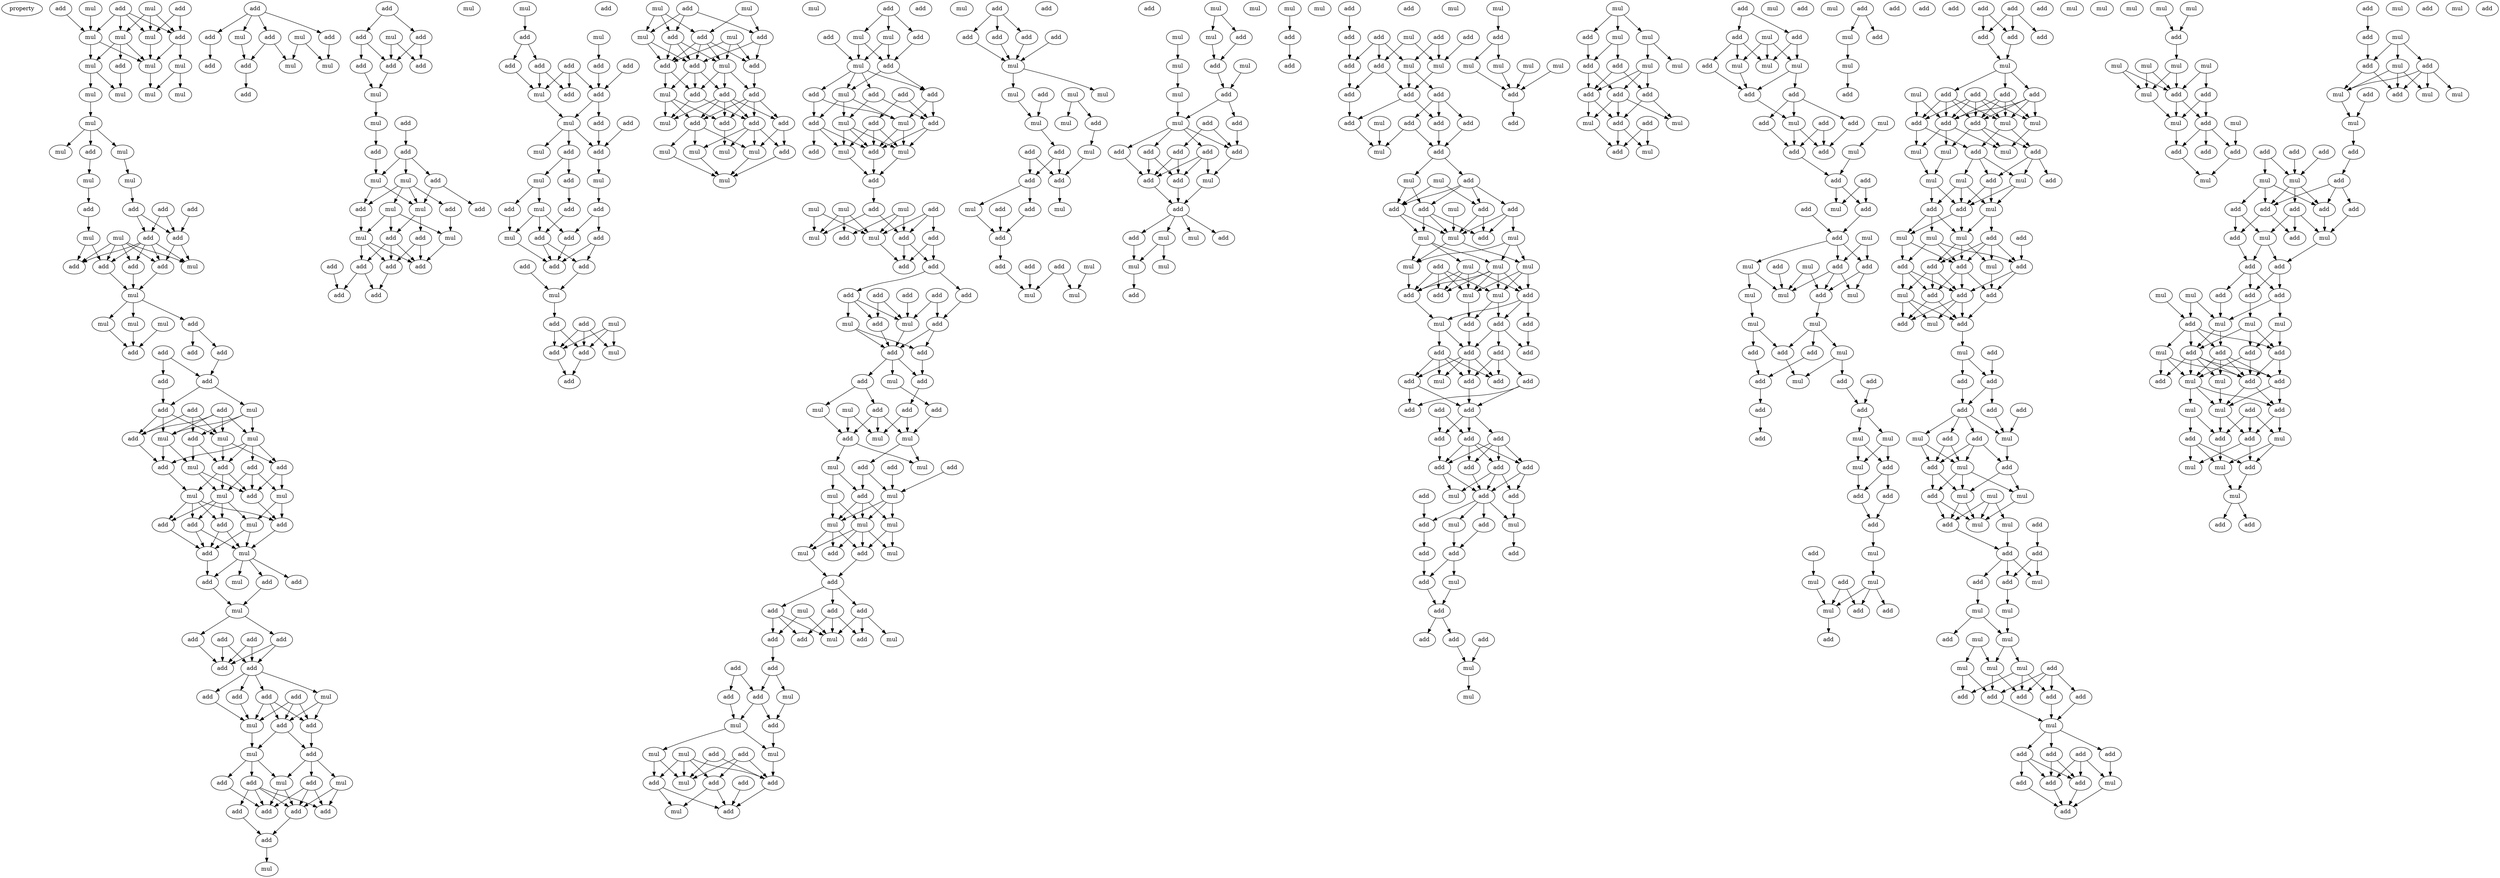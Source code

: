 digraph {
    node [fontcolor=black]
    property [mul=2,lf=1.9]
    0 [ label = mul ];
    1 [ label = add ];
    2 [ label = mul ];
    3 [ label = add ];
    4 [ label = add ];
    5 [ label = mul ];
    6 [ label = mul ];
    7 [ label = add ];
    8 [ label = mul ];
    9 [ label = mul ];
    10 [ label = mul ];
    11 [ label = mul ];
    12 [ label = add ];
    13 [ label = mul ];
    14 [ label = mul ];
    15 [ label = mul ];
    16 [ label = mul ];
    17 [ label = mul ];
    18 [ label = mul ];
    19 [ label = mul ];
    20 [ label = add ];
    21 [ label = mul ];
    22 [ label = mul ];
    23 [ label = add ];
    24 [ label = add ];
    25 [ label = add ];
    26 [ label = add ];
    27 [ label = mul ];
    28 [ label = mul ];
    29 [ label = add ];
    30 [ label = add ];
    31 [ label = add ];
    32 [ label = add ];
    33 [ label = mul ];
    34 [ label = add ];
    35 [ label = add ];
    36 [ label = mul ];
    37 [ label = mul ];
    38 [ label = mul ];
    39 [ label = add ];
    40 [ label = mul ];
    41 [ label = add ];
    42 [ label = add ];
    43 [ label = add ];
    44 [ label = add ];
    45 [ label = add ];
    46 [ label = add ];
    47 [ label = add ];
    48 [ label = mul ];
    49 [ label = add ];
    50 [ label = add ];
    51 [ label = mul ];
    52 [ label = add ];
    53 [ label = add ];
    54 [ label = mul ];
    55 [ label = mul ];
    56 [ label = add ];
    57 [ label = add ];
    58 [ label = add ];
    59 [ label = mul ];
    60 [ label = add ];
    61 [ label = mul ];
    62 [ label = add ];
    63 [ label = mul ];
    64 [ label = mul ];
    65 [ label = add ];
    66 [ label = add ];
    67 [ label = add ];
    68 [ label = mul ];
    69 [ label = add ];
    70 [ label = add ];
    71 [ label = mul ];
    72 [ label = add ];
    73 [ label = add ];
    74 [ label = mul ];
    75 [ label = add ];
    76 [ label = mul ];
    77 [ label = add ];
    78 [ label = add ];
    79 [ label = add ];
    80 [ label = add ];
    81 [ label = add ];
    82 [ label = add ];
    83 [ label = add ];
    84 [ label = add ];
    85 [ label = add ];
    86 [ label = mul ];
    87 [ label = add ];
    88 [ label = add ];
    89 [ label = mul ];
    90 [ label = add ];
    91 [ label = mul ];
    92 [ label = add ];
    93 [ label = add ];
    94 [ label = mul ];
    95 [ label = add ];
    96 [ label = mul ];
    97 [ label = add ];
    98 [ label = add ];
    99 [ label = add ];
    100 [ label = add ];
    101 [ label = add ];
    102 [ label = add ];
    103 [ label = add ];
    104 [ label = mul ];
    105 [ label = add ];
    106 [ label = mul ];
    107 [ label = add ];
    108 [ label = mul ];
    109 [ label = add ];
    110 [ label = add ];
    111 [ label = mul ];
    112 [ label = mul ];
    113 [ label = add ];
    114 [ label = add ];
    115 [ label = add ];
    116 [ label = mul ];
    117 [ label = add ];
    118 [ label = add ];
    119 [ label = add ];
    120 [ label = add ];
    121 [ label = add ];
    122 [ label = mul ];
    123 [ label = mul ];
    124 [ label = add ];
    125 [ label = add ];
    126 [ label = add ];
    127 [ label = add ];
    128 [ label = mul ];
    129 [ label = mul ];
    130 [ label = add ];
    131 [ label = add ];
    132 [ label = add ];
    133 [ label = mul ];
    134 [ label = mul ];
    135 [ label = add ];
    136 [ label = add ];
    137 [ label = mul ];
    138 [ label = mul ];
    139 [ label = add ];
    140 [ label = add ];
    141 [ label = add ];
    142 [ label = add ];
    143 [ label = add ];
    144 [ label = add ];
    145 [ label = mul ];
    146 [ label = mul ];
    147 [ label = add ];
    148 [ label = mul ];
    149 [ label = add ];
    150 [ label = add ];
    151 [ label = add ];
    152 [ label = add ];
    153 [ label = add ];
    154 [ label = add ];
    155 [ label = add ];
    156 [ label = mul ];
    157 [ label = add ];
    158 [ label = add ];
    159 [ label = add ];
    160 [ label = mul ];
    161 [ label = mul ];
    162 [ label = add ];
    163 [ label = add ];
    164 [ label = add ];
    165 [ label = mul ];
    166 [ label = mul ];
    167 [ label = add ];
    168 [ label = mul ];
    169 [ label = add ];
    170 [ label = add ];
    171 [ label = add ];
    172 [ label = add ];
    173 [ label = add ];
    174 [ label = mul ];
    175 [ label = add ];
    176 [ label = add ];
    177 [ label = add ];
    178 [ label = mul ];
    179 [ label = mul ];
    180 [ label = add ];
    181 [ label = add ];
    182 [ label = add ];
    183 [ label = add ];
    184 [ label = mul ];
    185 [ label = add ];
    186 [ label = add ];
    187 [ label = mul ];
    188 [ label = mul ];
    189 [ label = mul ];
    190 [ label = add ];
    191 [ label = add ];
    192 [ label = add ];
    193 [ label = mul ];
    194 [ label = mul ];
    195 [ label = add ];
    196 [ label = add ];
    197 [ label = add ];
    198 [ label = add ];
    199 [ label = mul ];
    200 [ label = add ];
    201 [ label = add ];
    202 [ label = add ];
    203 [ label = add ];
    204 [ label = add ];
    205 [ label = add ];
    206 [ label = mul ];
    207 [ label = mul ];
    208 [ label = add ];
    209 [ label = mul ];
    210 [ label = mul ];
    211 [ label = mul ];
    212 [ label = mul ];
    213 [ label = mul ];
    214 [ label = add ];
    215 [ label = mul ];
    216 [ label = mul ];
    217 [ label = add ];
    218 [ label = add ];
    219 [ label = add ];
    220 [ label = mul ];
    221 [ label = add ];
    222 [ label = mul ];
    223 [ label = add ];
    224 [ label = add ];
    225 [ label = add ];
    226 [ label = add ];
    227 [ label = mul ];
    228 [ label = add ];
    229 [ label = add ];
    230 [ label = mul ];
    231 [ label = add ];
    232 [ label = add ];
    233 [ label = add ];
    234 [ label = mul ];
    235 [ label = mul ];
    236 [ label = add ];
    237 [ label = mul ];
    238 [ label = mul ];
    239 [ label = add ];
    240 [ label = add ];
    241 [ label = mul ];
    242 [ label = add ];
    243 [ label = add ];
    244 [ label = mul ];
    245 [ label = mul ];
    246 [ label = add ];
    247 [ label = add ];
    248 [ label = add ];
    249 [ label = add ];
    250 [ label = add ];
    251 [ label = add ];
    252 [ label = add ];
    253 [ label = add ];
    254 [ label = mul ];
    255 [ label = mul ];
    256 [ label = add ];
    257 [ label = add ];
    258 [ label = add ];
    259 [ label = add ];
    260 [ label = add ];
    261 [ label = mul ];
    262 [ label = add ];
    263 [ label = mul ];
    264 [ label = add ];
    265 [ label = add ];
    266 [ label = mul ];
    267 [ label = add ];
    268 [ label = mul ];
    269 [ label = add ];
    270 [ label = mul ];
    271 [ label = add ];
    272 [ label = mul ];
    273 [ label = add ];
    274 [ label = add ];
    275 [ label = mul ];
    276 [ label = mul ];
    277 [ label = mul ];
    278 [ label = add ];
    279 [ label = mul ];
    280 [ label = mul ];
    281 [ label = mul ];
    282 [ label = mul ];
    283 [ label = mul ];
    284 [ label = add ];
    285 [ label = add ];
    286 [ label = add ];
    287 [ label = add ];
    288 [ label = mul ];
    289 [ label = add ];
    290 [ label = add ];
    291 [ label = mul ];
    292 [ label = add ];
    293 [ label = add ];
    294 [ label = add ];
    295 [ label = mul ];
    296 [ label = mul ];
    297 [ label = add ];
    298 [ label = add ];
    299 [ label = mul ];
    300 [ label = add ];
    301 [ label = add ];
    302 [ label = mul ];
    303 [ label = add ];
    304 [ label = mul ];
    305 [ label = mul ];
    306 [ label = mul ];
    307 [ label = add ];
    308 [ label = add ];
    309 [ label = add ];
    310 [ label = add ];
    311 [ label = mul ];
    312 [ label = add ];
    313 [ label = add ];
    314 [ label = mul ];
    315 [ label = add ];
    316 [ label = add ];
    317 [ label = add ];
    318 [ label = add ];
    319 [ label = add ];
    320 [ label = add ];
    321 [ label = add ];
    322 [ label = mul ];
    323 [ label = mul ];
    324 [ label = mul ];
    325 [ label = mul ];
    326 [ label = add ];
    327 [ label = add ];
    328 [ label = mul ];
    329 [ label = mul ];
    330 [ label = add ];
    331 [ label = mul ];
    332 [ label = add ];
    333 [ label = add ];
    334 [ label = add ];
    335 [ label = mul ];
    336 [ label = add ];
    337 [ label = add ];
    338 [ label = add ];
    339 [ label = mul ];
    340 [ label = add ];
    341 [ label = mul ];
    342 [ label = add ];
    343 [ label = add ];
    344 [ label = add ];
    345 [ label = mul ];
    346 [ label = mul ];
    347 [ label = mul ];
    348 [ label = mul ];
    349 [ label = mul ];
    350 [ label = add ];
    351 [ label = mul ];
    352 [ label = add ];
    353 [ label = mul ];
    354 [ label = add ];
    355 [ label = mul ];
    356 [ label = add ];
    357 [ label = mul ];
    358 [ label = add ];
    359 [ label = add ];
    360 [ label = add ];
    361 [ label = add ];
    362 [ label = add ];
    363 [ label = add ];
    364 [ label = mul ];
    365 [ label = add ];
    366 [ label = add ];
    367 [ label = add ];
    368 [ label = add ];
    369 [ label = mul ];
    370 [ label = add ];
    371 [ label = mul ];
    372 [ label = mul ];
    373 [ label = mul ];
    374 [ label = add ];
    375 [ label = mul ];
    376 [ label = mul ];
    377 [ label = mul ];
    378 [ label = add ];
    379 [ label = add ];
    380 [ label = add ];
    381 [ label = add ];
    382 [ label = mul ];
    383 [ label = add ];
    384 [ label = add ];
    385 [ label = add ];
    386 [ label = mul ];
    387 [ label = add ];
    388 [ label = add ];
    389 [ label = mul ];
    390 [ label = add ];
    391 [ label = add ];
    392 [ label = add ];
    393 [ label = add ];
    394 [ label = add ];
    395 [ label = add ];
    396 [ label = add ];
    397 [ label = mul ];
    398 [ label = add ];
    399 [ label = mul ];
    400 [ label = add ];
    401 [ label = mul ];
    402 [ label = mul ];
    403 [ label = add ];
    404 [ label = add ];
    405 [ label = mul ];
    406 [ label = add ];
    407 [ label = add ];
    408 [ label = add ];
    409 [ label = mul ];
    410 [ label = mul ];
    411 [ label = mul ];
    412 [ label = mul ];
    413 [ label = mul ];
    414 [ label = mul ];
    415 [ label = add ];
    416 [ label = mul ];
    417 [ label = add ];
    418 [ label = add ];
    419 [ label = mul ];
    420 [ label = add ];
    421 [ label = mul ];
    422 [ label = add ];
    423 [ label = add ];
    424 [ label = mul ];
    425 [ label = add ];
    426 [ label = add ];
    427 [ label = add ];
    428 [ label = add ];
    429 [ label = add ];
    430 [ label = add ];
    431 [ label = mul ];
    432 [ label = add ];
    433 [ label = add ];
    434 [ label = add ];
    435 [ label = add ];
    436 [ label = add ];
    437 [ label = add ];
    438 [ label = add ];
    439 [ label = add ];
    440 [ label = add ];
    441 [ label = add ];
    442 [ label = add ];
    443 [ label = add ];
    444 [ label = add ];
    445 [ label = add ];
    446 [ label = add ];
    447 [ label = mul ];
    448 [ label = add ];
    449 [ label = mul ];
    450 [ label = add ];
    451 [ label = add ];
    452 [ label = mul ];
    453 [ label = add ];
    454 [ label = add ];
    455 [ label = add ];
    456 [ label = add ];
    457 [ label = mul ];
    458 [ label = add ];
    459 [ label = add ];
    460 [ label = add ];
    461 [ label = add ];
    462 [ label = mul ];
    463 [ label = add ];
    464 [ label = mul ];
    465 [ label = mul ];
    466 [ label = mul ];
    467 [ label = add ];
    468 [ label = mul ];
    469 [ label = mul ];
    470 [ label = mul ];
    471 [ label = mul ];
    472 [ label = add ];
    473 [ label = add ];
    474 [ label = mul ];
    475 [ label = mul ];
    476 [ label = mul ];
    477 [ label = add ];
    478 [ label = add ];
    479 [ label = mul ];
    480 [ label = add ];
    481 [ label = mul ];
    482 [ label = add ];
    483 [ label = add ];
    484 [ label = add ];
    485 [ label = mul ];
    486 [ label = mul ];
    487 [ label = add ];
    488 [ label = add ];
    489 [ label = add ];
    490 [ label = mul ];
    491 [ label = add ];
    492 [ label = mul ];
    493 [ label = add ];
    494 [ label = add ];
    495 [ label = mul ];
    496 [ label = mul ];
    497 [ label = add ];
    498 [ label = mul ];
    499 [ label = mul ];
    500 [ label = add ];
    501 [ label = add ];
    502 [ label = add ];
    503 [ label = add ];
    504 [ label = mul ];
    505 [ label = mul ];
    506 [ label = add ];
    507 [ label = add ];
    508 [ label = add ];
    509 [ label = mul ];
    510 [ label = add ];
    511 [ label = add ];
    512 [ label = add ];
    513 [ label = mul ];
    514 [ label = add ];
    515 [ label = add ];
    516 [ label = add ];
    517 [ label = mul ];
    518 [ label = mul ];
    519 [ label = add ];
    520 [ label = add ];
    521 [ label = add ];
    522 [ label = mul ];
    523 [ label = add ];
    524 [ label = mul ];
    525 [ label = mul ];
    526 [ label = mul ];
    527 [ label = mul ];
    528 [ label = mul ];
    529 [ label = mul ];
    530 [ label = add ];
    531 [ label = add ];
    532 [ label = add ];
    533 [ label = mul ];
    534 [ label = add ];
    535 [ label = add ];
    536 [ label = add ];
    537 [ label = add ];
    538 [ label = add ];
    539 [ label = mul ];
    540 [ label = add ];
    541 [ label = mul ];
    542 [ label = add ];
    543 [ label = mul ];
    544 [ label = mul ];
    545 [ label = add ];
    546 [ label = add ];
    547 [ label = add ];
    548 [ label = add ];
    549 [ label = mul ];
    550 [ label = add ];
    551 [ label = mul ];
    552 [ label = mul ];
    553 [ label = mul ];
    554 [ label = add ];
    555 [ label = add ];
    556 [ label = add ];
    557 [ label = add ];
    558 [ label = add ];
    559 [ label = add ];
    560 [ label = add ];
    561 [ label = mul ];
    562 [ label = add ];
    563 [ label = mul ];
    564 [ label = add ];
    565 [ label = add ];
    566 [ label = add ];
    567 [ label = add ];
    568 [ label = add ];
    569 [ label = add ];
    570 [ label = mul ];
    571 [ label = add ];
    572 [ label = add ];
    573 [ label = mul ];
    574 [ label = add ];
    575 [ label = add ];
    576 [ label = add ];
    577 [ label = mul ];
    578 [ label = add ];
    579 [ label = add ];
    580 [ label = mul ];
    581 [ label = mul ];
    582 [ label = mul ];
    583 [ label = add ];
    584 [ label = mul ];
    585 [ label = add ];
    586 [ label = mul ];
    587 [ label = add ];
    588 [ label = add ];
    589 [ label = mul ];
    590 [ label = mul ];
    591 [ label = mul ];
    592 [ label = add ];
    593 [ label = add ];
    594 [ label = mul ];
    595 [ label = mul ];
    596 [ label = add ];
    597 [ label = mul ];
    598 [ label = add ];
    599 [ label = add ];
    600 [ label = add ];
    601 [ label = mul ];
    602 [ label = add ];
    603 [ label = add ];
    604 [ label = add ];
    605 [ label = add ];
    606 [ label = mul ];
    607 [ label = add ];
    608 [ label = add ];
    609 [ label = mul ];
    610 [ label = add ];
    611 [ label = add ];
    612 [ label = mul ];
    613 [ label = add ];
    614 [ label = add ];
    615 [ label = add ];
    616 [ label = add ];
    617 [ label = add ];
    618 [ label = add ];
    619 [ label = add ];
    620 [ label = mul ];
    621 [ label = mul ];
    622 [ label = add ];
    623 [ label = add ];
    624 [ label = add ];
    625 [ label = mul ];
    626 [ label = mul ];
    627 [ label = mul ];
    628 [ label = mul ];
    629 [ label = add ];
    630 [ label = mul ];
    631 [ label = mul ];
    632 [ label = add ];
    633 [ label = mul ];
    634 [ label = add ];
    635 [ label = add ];
    636 [ label = add ];
    637 [ label = add ];
    638 [ label = mul ];
    639 [ label = add ];
    640 [ label = mul ];
    641 [ label = mul ];
    642 [ label = mul ];
    643 [ label = add ];
    644 [ label = mul ];
    645 [ label = mul ];
    646 [ label = mul ];
    647 [ label = mul ];
    648 [ label = add ];
    649 [ label = add ];
    650 [ label = add ];
    651 [ label = add ];
    652 [ label = add ];
    653 [ label = add ];
    654 [ label = mul ];
    655 [ label = add ];
    656 [ label = mul ];
    657 [ label = add ];
    658 [ label = add ];
    659 [ label = add ];
    660 [ label = add ];
    661 [ label = add ];
    662 [ label = mul ];
    663 [ label = mul ];
    664 [ label = add ];
    665 [ label = add ];
    666 [ label = mul ];
    667 [ label = mul ];
    668 [ label = add ];
    669 [ label = mul ];
    670 [ label = mul ];
    671 [ label = mul ];
    672 [ label = mul ];
    673 [ label = add ];
    674 [ label = mul ];
    675 [ label = add ];
    676 [ label = mul ];
    677 [ label = mul ];
    678 [ label = add ];
    679 [ label = add ];
    680 [ label = add ];
    681 [ label = add ];
    682 [ label = mul ];
    683 [ label = add ];
    684 [ label = mul ];
    685 [ label = mul ];
    686 [ label = add ];
    687 [ label = add ];
    688 [ label = mul ];
    689 [ label = add ];
    690 [ label = mul ];
    691 [ label = add ];
    692 [ label = mul ];
    693 [ label = add ];
    694 [ label = mul ];
    695 [ label = mul ];
    696 [ label = add ];
    697 [ label = add ];
    698 [ label = add ];
    699 [ label = add ];
    700 [ label = mul ];
    701 [ label = mul ];
    702 [ label = add ];
    703 [ label = add ];
    704 [ label = add ];
    705 [ label = add ];
    706 [ label = add ];
    707 [ label = add ];
    708 [ label = add ];
    709 [ label = mul ];
    710 [ label = add ];
    711 [ label = mul ];
    712 [ label = add ];
    713 [ label = add ];
    714 [ label = add ];
    715 [ label = mul ];
    716 [ label = add ];
    717 [ label = mul ];
    718 [ label = add ];
    719 [ label = add ];
    720 [ label = mul ];
    721 [ label = mul ];
    722 [ label = add ];
    723 [ label = mul ];
    724 [ label = mul ];
    725 [ label = add ];
    726 [ label = add ];
    727 [ label = add ];
    728 [ label = add ];
    729 [ label = mul ];
    730 [ label = mul ];
    731 [ label = add ];
    732 [ label = add ];
    733 [ label = add ];
    734 [ label = mul ];
    735 [ label = mul ];
    736 [ label = add ];
    737 [ label = add ];
    738 [ label = mul ];
    739 [ label = add ];
    740 [ label = add ];
    741 [ label = add ];
    742 [ label = mul ];
    743 [ label = add ];
    744 [ label = mul ];
    745 [ label = mul ];
    746 [ label = add ];
    747 [ label = mul ];
    748 [ label = add ];
    749 [ label = add ];
    0 -> 6 [ name = 0 ];
    1 -> 6 [ name = 1 ];
    2 -> 5 [ name = 2 ];
    2 -> 7 [ name = 3 ];
    2 -> 8 [ name = 4 ];
    3 -> 7 [ name = 5 ];
    3 -> 8 [ name = 6 ];
    4 -> 5 [ name = 7 ];
    4 -> 6 [ name = 8 ];
    4 -> 7 [ name = 9 ];
    4 -> 8 [ name = 10 ];
    5 -> 9 [ name = 11 ];
    5 -> 11 [ name = 12 ];
    5 -> 12 [ name = 13 ];
    6 -> 9 [ name = 14 ];
    6 -> 11 [ name = 15 ];
    7 -> 9 [ name = 16 ];
    7 -> 10 [ name = 17 ];
    8 -> 9 [ name = 18 ];
    9 -> 15 [ name = 19 ];
    10 -> 15 [ name = 20 ];
    10 -> 16 [ name = 21 ];
    11 -> 13 [ name = 22 ];
    11 -> 14 [ name = 23 ];
    12 -> 14 [ name = 24 ];
    13 -> 17 [ name = 25 ];
    17 -> 18 [ name = 26 ];
    17 -> 19 [ name = 27 ];
    17 -> 20 [ name = 28 ];
    19 -> 22 [ name = 29 ];
    20 -> 21 [ name = 30 ];
    21 -> 24 [ name = 31 ];
    22 -> 26 [ name = 32 ];
    23 -> 29 [ name = 33 ];
    24 -> 27 [ name = 34 ];
    25 -> 29 [ name = 35 ];
    25 -> 30 [ name = 36 ];
    26 -> 29 [ name = 37 ];
    26 -> 30 [ name = 38 ];
    27 -> 31 [ name = 39 ];
    27 -> 32 [ name = 40 ];
    28 -> 31 [ name = 41 ];
    28 -> 32 [ name = 42 ];
    28 -> 33 [ name = 43 ];
    28 -> 34 [ name = 44 ];
    28 -> 35 [ name = 45 ];
    29 -> 33 [ name = 46 ];
    29 -> 34 [ name = 47 ];
    30 -> 31 [ name = 48 ];
    30 -> 32 [ name = 49 ];
    30 -> 33 [ name = 50 ];
    30 -> 34 [ name = 51 ];
    30 -> 35 [ name = 52 ];
    32 -> 36 [ name = 53 ];
    34 -> 36 [ name = 54 ];
    35 -> 36 [ name = 55 ];
    36 -> 37 [ name = 56 ];
    36 -> 38 [ name = 57 ];
    36 -> 39 [ name = 58 ];
    37 -> 41 [ name = 59 ];
    38 -> 41 [ name = 60 ];
    39 -> 42 [ name = 61 ];
    39 -> 43 [ name = 62 ];
    40 -> 41 [ name = 63 ];
    42 -> 45 [ name = 64 ];
    44 -> 45 [ name = 65 ];
    44 -> 46 [ name = 66 ];
    45 -> 48 [ name = 67 ];
    45 -> 49 [ name = 68 ];
    46 -> 49 [ name = 69 ];
    47 -> 51 [ name = 70 ];
    47 -> 53 [ name = 71 ];
    47 -> 54 [ name = 72 ];
    47 -> 55 [ name = 73 ];
    48 -> 51 [ name = 74 ];
    48 -> 52 [ name = 75 ];
    48 -> 54 [ name = 76 ];
    49 -> 53 [ name = 77 ];
    49 -> 54 [ name = 78 ];
    49 -> 55 [ name = 79 ];
    50 -> 52 [ name = 80 ];
    50 -> 53 [ name = 81 ];
    50 -> 55 [ name = 82 ];
    51 -> 56 [ name = 83 ];
    51 -> 57 [ name = 84 ];
    51 -> 58 [ name = 85 ];
    51 -> 60 [ name = 86 ];
    52 -> 59 [ name = 87 ];
    52 -> 60 [ name = 88 ];
    53 -> 58 [ name = 89 ];
    54 -> 58 [ name = 90 ];
    54 -> 59 [ name = 91 ];
    55 -> 57 [ name = 92 ];
    55 -> 60 [ name = 93 ];
    56 -> 61 [ name = 94 ];
    56 -> 62 [ name = 95 ];
    56 -> 64 [ name = 96 ];
    57 -> 62 [ name = 97 ];
    57 -> 64 [ name = 98 ];
    58 -> 63 [ name = 99 ];
    59 -> 61 [ name = 100 ];
    59 -> 62 [ name = 101 ];
    60 -> 61 [ name = 102 ];
    60 -> 62 [ name = 103 ];
    60 -> 63 [ name = 104 ];
    61 -> 65 [ name = 105 ];
    61 -> 66 [ name = 106 ];
    61 -> 68 [ name = 107 ];
    61 -> 69 [ name = 108 ];
    62 -> 67 [ name = 109 ];
    63 -> 65 [ name = 110 ];
    63 -> 66 [ name = 111 ];
    63 -> 67 [ name = 112 ];
    63 -> 69 [ name = 113 ];
    64 -> 67 [ name = 114 ];
    64 -> 68 [ name = 115 ];
    65 -> 70 [ name = 116 ];
    65 -> 71 [ name = 117 ];
    66 -> 70 [ name = 118 ];
    67 -> 71 [ name = 119 ];
    68 -> 70 [ name = 120 ];
    68 -> 71 [ name = 121 ];
    69 -> 70 [ name = 122 ];
    69 -> 71 [ name = 123 ];
    70 -> 75 [ name = 124 ];
    71 -> 72 [ name = 125 ];
    71 -> 73 [ name = 126 ];
    71 -> 74 [ name = 127 ];
    71 -> 75 [ name = 128 ];
    72 -> 76 [ name = 129 ];
    75 -> 76 [ name = 130 ];
    76 -> 78 [ name = 131 ];
    76 -> 80 [ name = 132 ];
    77 -> 81 [ name = 133 ];
    77 -> 82 [ name = 134 ];
    78 -> 81 [ name = 135 ];
    79 -> 81 [ name = 136 ];
    79 -> 82 [ name = 137 ];
    80 -> 81 [ name = 138 ];
    80 -> 82 [ name = 139 ];
    82 -> 83 [ name = 140 ];
    82 -> 84 [ name = 141 ];
    82 -> 85 [ name = 142 ];
    82 -> 86 [ name = 143 ];
    83 -> 89 [ name = 144 ];
    84 -> 89 [ name = 145 ];
    85 -> 88 [ name = 146 ];
    85 -> 89 [ name = 147 ];
    85 -> 90 [ name = 148 ];
    86 -> 88 [ name = 149 ];
    86 -> 90 [ name = 150 ];
    87 -> 88 [ name = 151 ];
    87 -> 89 [ name = 152 ];
    87 -> 90 [ name = 153 ];
    88 -> 92 [ name = 154 ];
    89 -> 91 [ name = 155 ];
    90 -> 91 [ name = 156 ];
    90 -> 92 [ name = 157 ];
    91 -> 94 [ name = 158 ];
    91 -> 95 [ name = 159 ];
    91 -> 97 [ name = 160 ];
    92 -> 93 [ name = 161 ];
    92 -> 94 [ name = 162 ];
    92 -> 96 [ name = 163 ];
    93 -> 98 [ name = 164 ];
    93 -> 99 [ name = 165 ];
    93 -> 101 [ name = 166 ];
    94 -> 99 [ name = 167 ];
    94 -> 101 [ name = 168 ];
    95 -> 99 [ name = 169 ];
    96 -> 98 [ name = 170 ];
    96 -> 101 [ name = 171 ];
    97 -> 98 [ name = 172 ];
    97 -> 99 [ name = 173 ];
    97 -> 100 [ name = 174 ];
    97 -> 101 [ name = 175 ];
    100 -> 102 [ name = 176 ];
    101 -> 102 [ name = 177 ];
    102 -> 104 [ name = 178 ];
    103 -> 105 [ name = 179 ];
    103 -> 107 [ name = 180 ];
    103 -> 108 [ name = 181 ];
    103 -> 109 [ name = 182 ];
    105 -> 112 [ name = 183 ];
    106 -> 111 [ name = 184 ];
    106 -> 112 [ name = 185 ];
    107 -> 113 [ name = 186 ];
    108 -> 110 [ name = 187 ];
    109 -> 110 [ name = 188 ];
    109 -> 111 [ name = 189 ];
    110 -> 114 [ name = 190 ];
    115 -> 117 [ name = 191 ];
    115 -> 118 [ name = 192 ];
    116 -> 119 [ name = 193 ];
    116 -> 120 [ name = 194 ];
    117 -> 119 [ name = 195 ];
    117 -> 121 [ name = 196 ];
    118 -> 119 [ name = 197 ];
    118 -> 120 [ name = 198 ];
    119 -> 122 [ name = 199 ];
    121 -> 122 [ name = 200 ];
    122 -> 123 [ name = 201 ];
    123 -> 126 [ name = 202 ];
    124 -> 125 [ name = 203 ];
    125 -> 127 [ name = 204 ];
    125 -> 128 [ name = 205 ];
    125 -> 129 [ name = 206 ];
    126 -> 129 [ name = 207 ];
    127 -> 131 [ name = 208 ];
    127 -> 134 [ name = 209 ];
    128 -> 130 [ name = 210 ];
    128 -> 132 [ name = 211 ];
    128 -> 133 [ name = 212 ];
    128 -> 134 [ name = 213 ];
    129 -> 130 [ name = 214 ];
    129 -> 134 [ name = 215 ];
    130 -> 137 [ name = 216 ];
    132 -> 138 [ name = 217 ];
    133 -> 135 [ name = 218 ];
    133 -> 137 [ name = 219 ];
    133 -> 138 [ name = 220 ];
    134 -> 135 [ name = 221 ];
    134 -> 136 [ name = 222 ];
    135 -> 139 [ name = 223 ];
    135 -> 141 [ name = 224 ];
    135 -> 142 [ name = 225 ];
    136 -> 141 [ name = 226 ];
    136 -> 142 [ name = 227 ];
    137 -> 139 [ name = 228 ];
    137 -> 141 [ name = 229 ];
    137 -> 142 [ name = 230 ];
    138 -> 142 [ name = 231 ];
    139 -> 143 [ name = 232 ];
    139 -> 144 [ name = 233 ];
    140 -> 143 [ name = 234 ];
    141 -> 144 [ name = 235 ];
    146 -> 149 [ name = 236 ];
    148 -> 153 [ name = 237 ];
    149 -> 152 [ name = 238 ];
    149 -> 154 [ name = 239 ];
    150 -> 157 [ name = 240 ];
    151 -> 155 [ name = 241 ];
    151 -> 156 [ name = 242 ];
    151 -> 157 [ name = 243 ];
    152 -> 155 [ name = 244 ];
    152 -> 156 [ name = 245 ];
    153 -> 157 [ name = 246 ];
    154 -> 156 [ name = 247 ];
    156 -> 160 [ name = 248 ];
    157 -> 158 [ name = 249 ];
    157 -> 160 [ name = 250 ];
    158 -> 162 [ name = 251 ];
    159 -> 162 [ name = 252 ];
    160 -> 161 [ name = 253 ];
    160 -> 162 [ name = 254 ];
    160 -> 163 [ name = 255 ];
    162 -> 166 [ name = 256 ];
    163 -> 164 [ name = 257 ];
    163 -> 165 [ name = 258 ];
    164 -> 170 [ name = 259 ];
    165 -> 167 [ name = 260 ];
    165 -> 168 [ name = 261 ];
    166 -> 169 [ name = 262 ];
    167 -> 174 [ name = 263 ];
    168 -> 171 [ name = 264 ];
    168 -> 173 [ name = 265 ];
    168 -> 174 [ name = 266 ];
    169 -> 171 [ name = 267 ];
    169 -> 172 [ name = 268 ];
    170 -> 173 [ name = 269 ];
    171 -> 176 [ name = 270 ];
    172 -> 175 [ name = 271 ];
    172 -> 176 [ name = 272 ];
    173 -> 175 [ name = 273 ];
    173 -> 176 [ name = 274 ];
    174 -> 176 [ name = 275 ];
    175 -> 178 [ name = 276 ];
    177 -> 178 [ name = 277 ];
    178 -> 180 [ name = 278 ];
    179 -> 182 [ name = 279 ];
    179 -> 183 [ name = 280 ];
    179 -> 184 [ name = 281 ];
    180 -> 182 [ name = 282 ];
    180 -> 183 [ name = 283 ];
    181 -> 182 [ name = 284 ];
    181 -> 183 [ name = 285 ];
    181 -> 184 [ name = 286 ];
    182 -> 185 [ name = 287 ];
    183 -> 185 [ name = 288 ];
    186 -> 189 [ name = 289 ];
    186 -> 190 [ name = 290 ];
    186 -> 191 [ name = 291 ];
    187 -> 189 [ name = 292 ];
    187 -> 190 [ name = 293 ];
    187 -> 192 [ name = 294 ];
    188 -> 191 [ name = 295 ];
    188 -> 192 [ name = 296 ];
    189 -> 195 [ name = 297 ];
    189 -> 196 [ name = 298 ];
    190 -> 194 [ name = 299 ];
    190 -> 195 [ name = 300 ];
    190 -> 196 [ name = 301 ];
    191 -> 196 [ name = 302 ];
    191 -> 197 [ name = 303 ];
    192 -> 194 [ name = 304 ];
    192 -> 195 [ name = 305 ];
    192 -> 196 [ name = 306 ];
    192 -> 197 [ name = 307 ];
    193 -> 194 [ name = 308 ];
    193 -> 195 [ name = 309 ];
    193 -> 197 [ name = 310 ];
    194 -> 198 [ name = 311 ];
    194 -> 200 [ name = 312 ];
    194 -> 201 [ name = 313 ];
    195 -> 199 [ name = 314 ];
    195 -> 201 [ name = 315 ];
    196 -> 198 [ name = 316 ];
    196 -> 199 [ name = 317 ];
    196 -> 201 [ name = 318 ];
    197 -> 200 [ name = 319 ];
    198 -> 202 [ name = 320 ];
    198 -> 203 [ name = 321 ];
    198 -> 204 [ name = 322 ];
    198 -> 205 [ name = 323 ];
    198 -> 206 [ name = 324 ];
    199 -> 204 [ name = 325 ];
    199 -> 205 [ name = 326 ];
    199 -> 206 [ name = 327 ];
    200 -> 202 [ name = 328 ];
    200 -> 203 [ name = 329 ];
    200 -> 204 [ name = 330 ];
    200 -> 205 [ name = 331 ];
    201 -> 202 [ name = 332 ];
    201 -> 206 [ name = 333 ];
    202 -> 208 [ name = 334 ];
    202 -> 209 [ name = 335 ];
    202 -> 210 [ name = 336 ];
    202 -> 211 [ name = 337 ];
    203 -> 208 [ name = 338 ];
    203 -> 210 [ name = 339 ];
    204 -> 209 [ name = 340 ];
    205 -> 207 [ name = 341 ];
    205 -> 210 [ name = 342 ];
    205 -> 211 [ name = 343 ];
    207 -> 212 [ name = 344 ];
    208 -> 212 [ name = 345 ];
    210 -> 212 [ name = 346 ];
    211 -> 212 [ name = 347 ];
    214 -> 215 [ name = 348 ];
    214 -> 216 [ name = 349 ];
    214 -> 217 [ name = 350 ];
    215 -> 220 [ name = 351 ];
    215 -> 221 [ name = 352 ];
    216 -> 220 [ name = 353 ];
    216 -> 221 [ name = 354 ];
    217 -> 221 [ name = 355 ];
    219 -> 220 [ name = 356 ];
    220 -> 222 [ name = 357 ];
    220 -> 223 [ name = 358 ];
    220 -> 224 [ name = 359 ];
    220 -> 226 [ name = 360 ];
    221 -> 222 [ name = 361 ];
    221 -> 224 [ name = 362 ];
    222 -> 227 [ name = 363 ];
    222 -> 228 [ name = 364 ];
    222 -> 230 [ name = 365 ];
    223 -> 227 [ name = 366 ];
    223 -> 228 [ name = 367 ];
    224 -> 227 [ name = 368 ];
    224 -> 231 [ name = 369 ];
    225 -> 229 [ name = 370 ];
    225 -> 231 [ name = 371 ];
    226 -> 230 [ name = 372 ];
    226 -> 231 [ name = 373 ];
    227 -> 233 [ name = 374 ];
    227 -> 234 [ name = 375 ];
    228 -> 232 [ name = 376 ];
    228 -> 233 [ name = 377 ];
    228 -> 235 [ name = 378 ];
    229 -> 233 [ name = 379 ];
    229 -> 234 [ name = 380 ];
    229 -> 235 [ name = 381 ];
    230 -> 233 [ name = 382 ];
    230 -> 234 [ name = 383 ];
    230 -> 235 [ name = 384 ];
    231 -> 233 [ name = 385 ];
    231 -> 234 [ name = 386 ];
    233 -> 236 [ name = 387 ];
    234 -> 236 [ name = 388 ];
    235 -> 236 [ name = 389 ];
    236 -> 239 [ name = 390 ];
    237 -> 244 [ name = 391 ];
    237 -> 245 [ name = 392 ];
    237 -> 246 [ name = 393 ];
    238 -> 243 [ name = 394 ];
    238 -> 244 [ name = 395 ];
    238 -> 246 [ name = 396 ];
    239 -> 243 [ name = 397 ];
    239 -> 245 [ name = 398 ];
    240 -> 242 [ name = 399 ];
    240 -> 243 [ name = 400 ];
    240 -> 244 [ name = 401 ];
    241 -> 244 [ name = 402 ];
    241 -> 245 [ name = 403 ];
    242 -> 247 [ name = 404 ];
    242 -> 248 [ name = 405 ];
    243 -> 247 [ name = 406 ];
    243 -> 248 [ name = 407 ];
    244 -> 248 [ name = 408 ];
    247 -> 250 [ name = 409 ];
    247 -> 252 [ name = 410 ];
    249 -> 254 [ name = 411 ];
    249 -> 256 [ name = 412 ];
    250 -> 254 [ name = 413 ];
    250 -> 255 [ name = 414 ];
    250 -> 257 [ name = 415 ];
    251 -> 254 [ name = 416 ];
    251 -> 257 [ name = 417 ];
    252 -> 256 [ name = 418 ];
    253 -> 254 [ name = 419 ];
    254 -> 258 [ name = 420 ];
    255 -> 258 [ name = 421 ];
    255 -> 259 [ name = 422 ];
    256 -> 258 [ name = 423 ];
    256 -> 259 [ name = 424 ];
    257 -> 258 [ name = 425 ];
    258 -> 260 [ name = 426 ];
    258 -> 261 [ name = 427 ];
    258 -> 262 [ name = 428 ];
    259 -> 262 [ name = 429 ];
    260 -> 263 [ name = 430 ];
    260 -> 267 [ name = 431 ];
    261 -> 265 [ name = 432 ];
    262 -> 264 [ name = 433 ];
    263 -> 269 [ name = 434 ];
    264 -> 268 [ name = 435 ];
    264 -> 270 [ name = 436 ];
    265 -> 268 [ name = 437 ];
    266 -> 269 [ name = 438 ];
    266 -> 270 [ name = 439 ];
    267 -> 268 [ name = 440 ];
    267 -> 269 [ name = 441 ];
    267 -> 270 [ name = 442 ];
    268 -> 272 [ name = 443 ];
    268 -> 273 [ name = 444 ];
    269 -> 272 [ name = 445 ];
    269 -> 275 [ name = 446 ];
    271 -> 276 [ name = 447 ];
    273 -> 276 [ name = 448 ];
    273 -> 278 [ name = 449 ];
    274 -> 276 [ name = 450 ];
    275 -> 277 [ name = 451 ];
    275 -> 278 [ name = 452 ];
    276 -> 279 [ name = 453 ];
    276 -> 280 [ name = 454 ];
    276 -> 281 [ name = 455 ];
    277 -> 280 [ name = 456 ];
    277 -> 281 [ name = 457 ];
    278 -> 279 [ name = 458 ];
    278 -> 280 [ name = 459 ];
    278 -> 281 [ name = 460 ];
    279 -> 283 [ name = 461 ];
    279 -> 284 [ name = 462 ];
    280 -> 282 [ name = 463 ];
    280 -> 283 [ name = 464 ];
    280 -> 284 [ name = 465 ];
    280 -> 285 [ name = 466 ];
    281 -> 282 [ name = 467 ];
    281 -> 284 [ name = 468 ];
    281 -> 285 [ name = 469 ];
    282 -> 286 [ name = 470 ];
    284 -> 286 [ name = 471 ];
    286 -> 287 [ name = 472 ];
    286 -> 289 [ name = 473 ];
    286 -> 290 [ name = 474 ];
    287 -> 294 [ name = 475 ];
    287 -> 295 [ name = 476 ];
    287 -> 296 [ name = 477 ];
    288 -> 292 [ name = 478 ];
    288 -> 296 [ name = 479 ];
    289 -> 292 [ name = 480 ];
    289 -> 293 [ name = 481 ];
    289 -> 296 [ name = 482 ];
    290 -> 293 [ name = 483 ];
    290 -> 294 [ name = 484 ];
    290 -> 296 [ name = 485 ];
    292 -> 298 [ name = 486 ];
    297 -> 300 [ name = 487 ];
    297 -> 301 [ name = 488 ];
    298 -> 299 [ name = 489 ];
    298 -> 300 [ name = 490 ];
    299 -> 303 [ name = 491 ];
    300 -> 302 [ name = 492 ];
    300 -> 303 [ name = 493 ];
    301 -> 302 [ name = 494 ];
    302 -> 305 [ name = 495 ];
    302 -> 306 [ name = 496 ];
    303 -> 306 [ name = 497 ];
    304 -> 309 [ name = 498 ];
    304 -> 310 [ name = 499 ];
    304 -> 311 [ name = 500 ];
    304 -> 313 [ name = 501 ];
    305 -> 310 [ name = 502 ];
    305 -> 311 [ name = 503 ];
    306 -> 313 [ name = 504 ];
    307 -> 309 [ name = 505 ];
    307 -> 311 [ name = 506 ];
    307 -> 313 [ name = 507 ];
    308 -> 311 [ name = 508 ];
    308 -> 313 [ name = 509 ];
    309 -> 314 [ name = 510 ];
    309 -> 315 [ name = 511 ];
    310 -> 314 [ name = 512 ];
    310 -> 315 [ name = 513 ];
    312 -> 315 [ name = 514 ];
    313 -> 315 [ name = 515 ];
    316 -> 317 [ name = 516 ];
    316 -> 318 [ name = 517 ];
    316 -> 319 [ name = 518 ];
    317 -> 322 [ name = 519 ];
    318 -> 322 [ name = 520 ];
    319 -> 322 [ name = 521 ];
    320 -> 322 [ name = 522 ];
    322 -> 324 [ name = 523 ];
    322 -> 325 [ name = 524 ];
    323 -> 327 [ name = 525 ];
    323 -> 329 [ name = 526 ];
    324 -> 328 [ name = 527 ];
    326 -> 328 [ name = 528 ];
    327 -> 331 [ name = 529 ];
    328 -> 330 [ name = 530 ];
    330 -> 333 [ name = 531 ];
    330 -> 334 [ name = 532 ];
    331 -> 334 [ name = 533 ];
    332 -> 333 [ name = 534 ];
    332 -> 334 [ name = 535 ];
    333 -> 335 [ name = 536 ];
    333 -> 337 [ name = 537 ];
    334 -> 339 [ name = 538 ];
    335 -> 340 [ name = 539 ];
    336 -> 340 [ name = 540 ];
    337 -> 340 [ name = 541 ];
    340 -> 342 [ name = 542 ];
    341 -> 345 [ name = 543 ];
    342 -> 346 [ name = 544 ];
    343 -> 346 [ name = 545 ];
    344 -> 345 [ name = 546 ];
    344 -> 346 [ name = 547 ];
    347 -> 348 [ name = 548 ];
    347 -> 350 [ name = 549 ];
    348 -> 352 [ name = 550 ];
    349 -> 351 [ name = 551 ];
    350 -> 352 [ name = 552 ];
    351 -> 355 [ name = 553 ];
    352 -> 354 [ name = 554 ];
    353 -> 354 [ name = 555 ];
    354 -> 356 [ name = 556 ];
    354 -> 357 [ name = 557 ];
    355 -> 357 [ name = 558 ];
    356 -> 359 [ name = 559 ];
    357 -> 359 [ name = 560 ];
    357 -> 361 [ name = 561 ];
    357 -> 362 [ name = 562 ];
    357 -> 363 [ name = 563 ];
    358 -> 359 [ name = 564 ];
    358 -> 360 [ name = 565 ];
    359 -> 364 [ name = 566 ];
    360 -> 365 [ name = 567 ];
    360 -> 366 [ name = 568 ];
    361 -> 365 [ name = 569 ];
    361 -> 366 [ name = 570 ];
    362 -> 364 [ name = 571 ];
    362 -> 365 [ name = 572 ];
    362 -> 366 [ name = 573 ];
    363 -> 366 [ name = 574 ];
    364 -> 367 [ name = 575 ];
    365 -> 367 [ name = 576 ];
    366 -> 367 [ name = 577 ];
    367 -> 368 [ name = 578 ];
    367 -> 369 [ name = 579 ];
    367 -> 370 [ name = 580 ];
    367 -> 371 [ name = 581 ];
    368 -> 373 [ name = 582 ];
    371 -> 372 [ name = 583 ];
    371 -> 373 [ name = 584 ];
    373 -> 374 [ name = 585 ];
    376 -> 378 [ name = 586 ];
    378 -> 379 [ name = 587 ];
    380 -> 384 [ name = 588 ];
    381 -> 386 [ name = 589 ];
    381 -> 389 [ name = 590 ];
    382 -> 387 [ name = 591 ];
    382 -> 389 [ name = 592 ];
    383 -> 386 [ name = 593 ];
    383 -> 387 [ name = 594 ];
    383 -> 388 [ name = 595 ];
    384 -> 388 [ name = 596 ];
    385 -> 389 [ name = 597 ];
    386 -> 390 [ name = 598 ];
    386 -> 392 [ name = 599 ];
    387 -> 390 [ name = 600 ];
    387 -> 391 [ name = 601 ];
    388 -> 391 [ name = 602 ];
    389 -> 390 [ name = 603 ];
    390 -> 394 [ name = 604 ];
    390 -> 396 [ name = 605 ];
    391 -> 394 [ name = 606 ];
    392 -> 393 [ name = 607 ];
    392 -> 395 [ name = 608 ];
    392 -> 396 [ name = 609 ];
    393 -> 398 [ name = 610 ];
    393 -> 399 [ name = 611 ];
    394 -> 399 [ name = 612 ];
    395 -> 398 [ name = 613 ];
    396 -> 398 [ name = 614 ];
    397 -> 399 [ name = 615 ];
    398 -> 400 [ name = 616 ];
    398 -> 401 [ name = 617 ];
    400 -> 403 [ name = 618 ];
    400 -> 404 [ name = 619 ];
    400 -> 406 [ name = 620 ];
    400 -> 407 [ name = 621 ];
    401 -> 403 [ name = 622 ];
    401 -> 404 [ name = 623 ];
    402 -> 403 [ name = 624 ];
    402 -> 406 [ name = 625 ];
    403 -> 409 [ name = 626 ];
    403 -> 411 [ name = 627 ];
    404 -> 408 [ name = 628 ];
    404 -> 409 [ name = 629 ];
    404 -> 411 [ name = 630 ];
    405 -> 409 [ name = 631 ];
    406 -> 408 [ name = 632 ];
    406 -> 409 [ name = 633 ];
    407 -> 408 [ name = 634 ];
    407 -> 409 [ name = 635 ];
    407 -> 410 [ name = 636 ];
    409 -> 413 [ name = 637 ];
    409 -> 416 [ name = 638 ];
    410 -> 413 [ name = 639 ];
    410 -> 414 [ name = 640 ];
    410 -> 416 [ name = 641 ];
    411 -> 412 [ name = 642 ];
    411 -> 413 [ name = 643 ];
    411 -> 414 [ name = 644 ];
    412 -> 417 [ name = 645 ];
    412 -> 418 [ name = 646 ];
    412 -> 420 [ name = 647 ];
    412 -> 421 [ name = 648 ];
    413 -> 417 [ name = 649 ];
    414 -> 417 [ name = 650 ];
    414 -> 418 [ name = 651 ];
    414 -> 419 [ name = 652 ];
    414 -> 420 [ name = 653 ];
    414 -> 421 [ name = 654 ];
    415 -> 417 [ name = 655 ];
    415 -> 418 [ name = 656 ];
    415 -> 419 [ name = 657 ];
    415 -> 421 [ name = 658 ];
    416 -> 419 [ name = 659 ];
    416 -> 420 [ name = 660 ];
    416 -> 421 [ name = 661 ];
    417 -> 424 [ name = 662 ];
    419 -> 422 [ name = 663 ];
    419 -> 425 [ name = 664 ];
    420 -> 423 [ name = 665 ];
    420 -> 424 [ name = 666 ];
    420 -> 425 [ name = 667 ];
    421 -> 422 [ name = 668 ];
    422 -> 427 [ name = 669 ];
    423 -> 428 [ name = 670 ];
    424 -> 426 [ name = 671 ];
    424 -> 427 [ name = 672 ];
    425 -> 427 [ name = 673 ];
    425 -> 428 [ name = 674 ];
    425 -> 429 [ name = 675 ];
    426 -> 431 [ name = 676 ];
    426 -> 432 [ name = 677 ];
    426 -> 433 [ name = 678 ];
    426 -> 434 [ name = 679 ];
    427 -> 431 [ name = 680 ];
    427 -> 432 [ name = 681 ];
    427 -> 433 [ name = 682 ];
    427 -> 434 [ name = 683 ];
    429 -> 430 [ name = 684 ];
    429 -> 433 [ name = 685 ];
    429 -> 434 [ name = 686 ];
    430 -> 435 [ name = 687 ];
    430 -> 436 [ name = 688 ];
    432 -> 435 [ name = 689 ];
    432 -> 436 [ name = 690 ];
    433 -> 436 [ name = 691 ];
    436 -> 438 [ name = 692 ];
    436 -> 439 [ name = 693 ];
    436 -> 440 [ name = 694 ];
    437 -> 438 [ name = 695 ];
    437 -> 439 [ name = 696 ];
    438 -> 441 [ name = 697 ];
    438 -> 442 [ name = 698 ];
    438 -> 443 [ name = 699 ];
    438 -> 444 [ name = 700 ];
    439 -> 443 [ name = 701 ];
    440 -> 441 [ name = 702 ];
    440 -> 442 [ name = 703 ];
    440 -> 443 [ name = 704 ];
    440 -> 444 [ name = 705 ];
    441 -> 445 [ name = 706 ];
    442 -> 445 [ name = 707 ];
    442 -> 447 [ name = 708 ];
    442 -> 448 [ name = 709 ];
    443 -> 445 [ name = 710 ];
    443 -> 447 [ name = 711 ];
    444 -> 445 [ name = 712 ];
    444 -> 448 [ name = 713 ];
    445 -> 449 [ name = 714 ];
    445 -> 450 [ name = 715 ];
    445 -> 451 [ name = 716 ];
    445 -> 452 [ name = 717 ];
    446 -> 450 [ name = 718 ];
    448 -> 452 [ name = 719 ];
    449 -> 455 [ name = 720 ];
    450 -> 453 [ name = 721 ];
    451 -> 455 [ name = 722 ];
    452 -> 454 [ name = 723 ];
    453 -> 456 [ name = 724 ];
    455 -> 456 [ name = 725 ];
    455 -> 457 [ name = 726 ];
    456 -> 459 [ name = 727 ];
    457 -> 459 [ name = 728 ];
    459 -> 460 [ name = 729 ];
    459 -> 463 [ name = 730 ];
    461 -> 464 [ name = 731 ];
    463 -> 464 [ name = 732 ];
    464 -> 465 [ name = 733 ];
    466 -> 467 [ name = 734 ];
    467 -> 469 [ name = 735 ];
    467 -> 470 [ name = 736 ];
    468 -> 472 [ name = 737 ];
    469 -> 472 [ name = 738 ];
    470 -> 472 [ name = 739 ];
    471 -> 472 [ name = 740 ];
    472 -> 473 [ name = 741 ];
    474 -> 475 [ name = 742 ];
    474 -> 476 [ name = 743 ];
    474 -> 477 [ name = 744 ];
    475 -> 478 [ name = 745 ];
    475 -> 480 [ name = 746 ];
    476 -> 479 [ name = 747 ];
    476 -> 481 [ name = 748 ];
    477 -> 478 [ name = 749 ];
    478 -> 482 [ name = 750 ];
    478 -> 484 [ name = 751 ];
    480 -> 482 [ name = 752 ];
    480 -> 483 [ name = 753 ];
    481 -> 482 [ name = 754 ];
    481 -> 483 [ name = 755 ];
    481 -> 484 [ name = 756 ];
    482 -> 486 [ name = 757 ];
    482 -> 487 [ name = 758 ];
    483 -> 485 [ name = 759 ];
    483 -> 487 [ name = 760 ];
    484 -> 485 [ name = 761 ];
    484 -> 486 [ name = 762 ];
    484 -> 487 [ name = 763 ];
    486 -> 489 [ name = 764 ];
    487 -> 489 [ name = 765 ];
    487 -> 490 [ name = 766 ];
    488 -> 489 [ name = 767 ];
    488 -> 490 [ name = 768 ];
    491 -> 493 [ name = 769 ];
    491 -> 494 [ name = 770 ];
    493 -> 498 [ name = 771 ];
    493 -> 499 [ name = 772 ];
    494 -> 496 [ name = 773 ];
    494 -> 497 [ name = 774 ];
    494 -> 498 [ name = 775 ];
    495 -> 496 [ name = 776 ];
    495 -> 498 [ name = 777 ];
    495 -> 499 [ name = 778 ];
    496 -> 501 [ name = 779 ];
    497 -> 501 [ name = 780 ];
    499 -> 500 [ name = 781 ];
    499 -> 501 [ name = 782 ];
    500 -> 503 [ name = 783 ];
    500 -> 504 [ name = 784 ];
    500 -> 506 [ name = 785 ];
    501 -> 504 [ name = 786 ];
    502 -> 507 [ name = 787 ];
    502 -> 508 [ name = 788 ];
    503 -> 507 [ name = 789 ];
    504 -> 507 [ name = 790 ];
    504 -> 508 [ name = 791 ];
    505 -> 509 [ name = 792 ];
    506 -> 508 [ name = 793 ];
    508 -> 511 [ name = 794 ];
    509 -> 511 [ name = 795 ];
    510 -> 513 [ name = 796 ];
    510 -> 515 [ name = 797 ];
    511 -> 513 [ name = 798 ];
    511 -> 515 [ name = 799 ];
    512 -> 516 [ name = 800 ];
    515 -> 516 [ name = 801 ];
    516 -> 518 [ name = 802 ];
    516 -> 520 [ name = 803 ];
    516 -> 521 [ name = 804 ];
    517 -> 520 [ name = 805 ];
    517 -> 521 [ name = 806 ];
    518 -> 524 [ name = 807 ];
    518 -> 526 [ name = 808 ];
    519 -> 524 [ name = 809 ];
    520 -> 523 [ name = 810 ];
    520 -> 525 [ name = 811 ];
    521 -> 523 [ name = 812 ];
    521 -> 524 [ name = 813 ];
    521 -> 525 [ name = 814 ];
    522 -> 523 [ name = 815 ];
    522 -> 524 [ name = 816 ];
    523 -> 528 [ name = 817 ];
    526 -> 527 [ name = 818 ];
    527 -> 531 [ name = 819 ];
    527 -> 532 [ name = 820 ];
    528 -> 529 [ name = 821 ];
    528 -> 530 [ name = 822 ];
    528 -> 531 [ name = 823 ];
    529 -> 533 [ name = 824 ];
    529 -> 535 [ name = 825 ];
    530 -> 534 [ name = 826 ];
    531 -> 533 [ name = 827 ];
    532 -> 534 [ name = 828 ];
    534 -> 537 [ name = 829 ];
    535 -> 538 [ name = 830 ];
    536 -> 538 [ name = 831 ];
    537 -> 540 [ name = 832 ];
    538 -> 539 [ name = 833 ];
    538 -> 541 [ name = 834 ];
    539 -> 542 [ name = 835 ];
    539 -> 543 [ name = 836 ];
    541 -> 542 [ name = 837 ];
    541 -> 543 [ name = 838 ];
    542 -> 545 [ name = 839 ];
    542 -> 546 [ name = 840 ];
    543 -> 545 [ name = 841 ];
    545 -> 547 [ name = 842 ];
    546 -> 547 [ name = 843 ];
    547 -> 549 [ name = 844 ];
    548 -> 551 [ name = 845 ];
    549 -> 552 [ name = 846 ];
    550 -> 553 [ name = 847 ];
    550 -> 555 [ name = 848 ];
    551 -> 553 [ name = 849 ];
    552 -> 553 [ name = 850 ];
    552 -> 554 [ name = 851 ];
    552 -> 555 [ name = 852 ];
    553 -> 556 [ name = 853 ];
    557 -> 561 [ name = 854 ];
    557 -> 562 [ name = 855 ];
    561 -> 563 [ name = 856 ];
    563 -> 564 [ name = 857 ];
    565 -> 567 [ name = 858 ];
    565 -> 568 [ name = 859 ];
    566 -> 567 [ name = 860 ];
    566 -> 568 [ name = 861 ];
    566 -> 569 [ name = 862 ];
    567 -> 570 [ name = 863 ];
    568 -> 570 [ name = 864 ];
    570 -> 572 [ name = 865 ];
    570 -> 574 [ name = 866 ];
    570 -> 575 [ name = 867 ];
    571 -> 576 [ name = 868 ];
    571 -> 577 [ name = 869 ];
    571 -> 578 [ name = 870 ];
    571 -> 579 [ name = 871 ];
    571 -> 580 [ name = 872 ];
    572 -> 577 [ name = 873 ];
    572 -> 578 [ name = 874 ];
    572 -> 579 [ name = 875 ];
    572 -> 580 [ name = 876 ];
    573 -> 576 [ name = 877 ];
    573 -> 579 [ name = 878 ];
    574 -> 577 [ name = 879 ];
    574 -> 578 [ name = 880 ];
    574 -> 579 [ name = 881 ];
    574 -> 580 [ name = 882 ];
    575 -> 576 [ name = 883 ];
    575 -> 578 [ name = 884 ];
    575 -> 579 [ name = 885 ];
    575 -> 580 [ name = 886 ];
    576 -> 582 [ name = 887 ];
    576 -> 585 [ name = 888 ];
    577 -> 581 [ name = 889 ];
    578 -> 581 [ name = 890 ];
    578 -> 583 [ name = 891 ];
    578 -> 584 [ name = 892 ];
    579 -> 581 [ name = 893 ];
    579 -> 582 [ name = 894 ];
    579 -> 584 [ name = 895 ];
    580 -> 583 [ name = 896 ];
    580 -> 585 [ name = 897 ];
    582 -> 590 [ name = 898 ];
    583 -> 586 [ name = 899 ];
    583 -> 587 [ name = 900 ];
    583 -> 588 [ name = 901 ];
    584 -> 590 [ name = 902 ];
    585 -> 586 [ name = 903 ];
    585 -> 588 [ name = 904 ];
    585 -> 589 [ name = 905 ];
    586 -> 591 [ name = 906 ];
    586 -> 593 [ name = 907 ];
    588 -> 591 [ name = 908 ];
    588 -> 593 [ name = 909 ];
    589 -> 591 [ name = 910 ];
    589 -> 592 [ name = 911 ];
    589 -> 593 [ name = 912 ];
    590 -> 592 [ name = 913 ];
    590 -> 593 [ name = 914 ];
    591 -> 597 [ name = 915 ];
    591 -> 598 [ name = 916 ];
    592 -> 594 [ name = 917 ];
    592 -> 595 [ name = 918 ];
    592 -> 597 [ name = 919 ];
    593 -> 595 [ name = 920 ];
    593 -> 597 [ name = 921 ];
    594 -> 599 [ name = 922 ];
    594 -> 600 [ name = 923 ];
    594 -> 602 [ name = 924 ];
    595 -> 600 [ name = 925 ];
    595 -> 602 [ name = 926 ];
    596 -> 599 [ name = 927 ];
    597 -> 601 [ name = 928 ];
    597 -> 602 [ name = 929 ];
    597 -> 603 [ name = 930 ];
    598 -> 599 [ name = 931 ];
    598 -> 601 [ name = 932 ];
    598 -> 602 [ name = 933 ];
    598 -> 603 [ name = 934 ];
    599 -> 605 [ name = 935 ];
    599 -> 607 [ name = 936 ];
    600 -> 604 [ name = 937 ];
    600 -> 605 [ name = 938 ];
    600 -> 606 [ name = 939 ];
    601 -> 607 [ name = 940 ];
    602 -> 604 [ name = 941 ];
    602 -> 605 [ name = 942 ];
    602 -> 607 [ name = 943 ];
    603 -> 604 [ name = 944 ];
    603 -> 605 [ name = 945 ];
    603 -> 606 [ name = 946 ];
    604 -> 608 [ name = 947 ];
    604 -> 610 [ name = 948 ];
    605 -> 608 [ name = 949 ];
    605 -> 609 [ name = 950 ];
    605 -> 610 [ name = 951 ];
    606 -> 608 [ name = 952 ];
    606 -> 609 [ name = 953 ];
    606 -> 610 [ name = 954 ];
    607 -> 608 [ name = 955 ];
    608 -> 612 [ name = 956 ];
    611 -> 614 [ name = 957 ];
    612 -> 613 [ name = 958 ];
    612 -> 614 [ name = 959 ];
    613 -> 617 [ name = 960 ];
    614 -> 616 [ name = 961 ];
    614 -> 617 [ name = 962 ];
    615 -> 621 [ name = 963 ];
    616 -> 621 [ name = 964 ];
    617 -> 618 [ name = 965 ];
    617 -> 619 [ name = 966 ];
    617 -> 620 [ name = 967 ];
    617 -> 621 [ name = 968 ];
    618 -> 623 [ name = 969 ];
    618 -> 625 [ name = 970 ];
    619 -> 623 [ name = 971 ];
    619 -> 624 [ name = 972 ];
    619 -> 625 [ name = 973 ];
    620 -> 623 [ name = 974 ];
    620 -> 625 [ name = 975 ];
    621 -> 624 [ name = 976 ];
    623 -> 626 [ name = 977 ];
    623 -> 629 [ name = 978 ];
    624 -> 626 [ name = 979 ];
    624 -> 627 [ name = 980 ];
    625 -> 626 [ name = 981 ];
    625 -> 627 [ name = 982 ];
    625 -> 629 [ name = 983 ];
    626 -> 631 [ name = 984 ];
    626 -> 632 [ name = 985 ];
    627 -> 631 [ name = 986 ];
    628 -> 631 [ name = 987 ];
    628 -> 632 [ name = 988 ];
    628 -> 633 [ name = 989 ];
    629 -> 631 [ name = 990 ];
    629 -> 632 [ name = 991 ];
    632 -> 635 [ name = 992 ];
    633 -> 635 [ name = 993 ];
    634 -> 636 [ name = 994 ];
    635 -> 637 [ name = 995 ];
    635 -> 638 [ name = 996 ];
    635 -> 639 [ name = 997 ];
    636 -> 638 [ name = 998 ];
    636 -> 639 [ name = 999 ];
    637 -> 640 [ name = 1000 ];
    639 -> 641 [ name = 1001 ];
    640 -> 642 [ name = 1002 ];
    640 -> 643 [ name = 1003 ];
    641 -> 642 [ name = 1004 ];
    642 -> 645 [ name = 1005 ];
    642 -> 646 [ name = 1006 ];
    644 -> 646 [ name = 1007 ];
    644 -> 647 [ name = 1008 ];
    645 -> 649 [ name = 1009 ];
    645 -> 650 [ name = 1010 ];
    645 -> 653 [ name = 1011 ];
    646 -> 650 [ name = 1012 ];
    646 -> 651 [ name = 1013 ];
    647 -> 649 [ name = 1014 ];
    647 -> 651 [ name = 1015 ];
    648 -> 650 [ name = 1016 ];
    648 -> 651 [ name = 1017 ];
    648 -> 652 [ name = 1018 ];
    648 -> 653 [ name = 1019 ];
    651 -> 654 [ name = 1020 ];
    652 -> 654 [ name = 1021 ];
    653 -> 654 [ name = 1022 ];
    654 -> 655 [ name = 1023 ];
    654 -> 657 [ name = 1024 ];
    654 -> 659 [ name = 1025 ];
    655 -> 661 [ name = 1026 ];
    655 -> 664 [ name = 1027 ];
    657 -> 660 [ name = 1028 ];
    657 -> 661 [ name = 1029 ];
    657 -> 664 [ name = 1030 ];
    658 -> 661 [ name = 1031 ];
    658 -> 662 [ name = 1032 ];
    658 -> 664 [ name = 1033 ];
    659 -> 662 [ name = 1034 ];
    660 -> 665 [ name = 1035 ];
    661 -> 665 [ name = 1036 ];
    662 -> 665 [ name = 1037 ];
    664 -> 665 [ name = 1038 ];
    666 -> 668 [ name = 1039 ];
    667 -> 668 [ name = 1040 ];
    668 -> 669 [ name = 1041 ];
    669 -> 674 [ name = 1042 ];
    669 -> 675 [ name = 1043 ];
    670 -> 674 [ name = 1044 ];
    670 -> 675 [ name = 1045 ];
    671 -> 673 [ name = 1046 ];
    671 -> 675 [ name = 1047 ];
    672 -> 674 [ name = 1048 ];
    672 -> 675 [ name = 1049 ];
    673 -> 676 [ name = 1050 ];
    673 -> 678 [ name = 1051 ];
    674 -> 676 [ name = 1052 ];
    675 -> 676 [ name = 1053 ];
    675 -> 678 [ name = 1054 ];
    676 -> 680 [ name = 1055 ];
    677 -> 679 [ name = 1056 ];
    678 -> 679 [ name = 1057 ];
    678 -> 680 [ name = 1058 ];
    678 -> 681 [ name = 1059 ];
    679 -> 682 [ name = 1060 ];
    680 -> 682 [ name = 1061 ];
    683 -> 686 [ name = 1062 ];
    685 -> 687 [ name = 1063 ];
    685 -> 688 [ name = 1064 ];
    685 -> 689 [ name = 1065 ];
    686 -> 687 [ name = 1066 ];
    687 -> 690 [ name = 1067 ];
    687 -> 693 [ name = 1068 ];
    688 -> 690 [ name = 1069 ];
    688 -> 693 [ name = 1070 ];
    688 -> 694 [ name = 1071 ];
    689 -> 690 [ name = 1072 ];
    689 -> 692 [ name = 1073 ];
    689 -> 693 [ name = 1074 ];
    689 -> 694 [ name = 1075 ];
    690 -> 695 [ name = 1076 ];
    691 -> 695 [ name = 1077 ];
    695 -> 696 [ name = 1078 ];
    696 -> 702 [ name = 1079 ];
    697 -> 701 [ name = 1080 ];
    698 -> 700 [ name = 1081 ];
    698 -> 701 [ name = 1082 ];
    699 -> 701 [ name = 1083 ];
    700 -> 705 [ name = 1084 ];
    700 -> 706 [ name = 1085 ];
    700 -> 707 [ name = 1086 ];
    701 -> 704 [ name = 1087 ];
    701 -> 706 [ name = 1088 ];
    701 -> 707 [ name = 1089 ];
    702 -> 703 [ name = 1090 ];
    702 -> 706 [ name = 1091 ];
    702 -> 707 [ name = 1092 ];
    703 -> 711 [ name = 1093 ];
    704 -> 708 [ name = 1094 ];
    704 -> 709 [ name = 1095 ];
    704 -> 711 [ name = 1096 ];
    705 -> 709 [ name = 1097 ];
    705 -> 710 [ name = 1098 ];
    706 -> 711 [ name = 1099 ];
    707 -> 708 [ name = 1100 ];
    707 -> 710 [ name = 1101 ];
    709 -> 713 [ name = 1102 ];
    709 -> 714 [ name = 1103 ];
    710 -> 713 [ name = 1104 ];
    711 -> 714 [ name = 1105 ];
    713 -> 716 [ name = 1106 ];
    713 -> 718 [ name = 1107 ];
    713 -> 719 [ name = 1108 ];
    714 -> 716 [ name = 1109 ];
    714 -> 718 [ name = 1110 ];
    715 -> 722 [ name = 1111 ];
    716 -> 721 [ name = 1112 ];
    716 -> 723 [ name = 1113 ];
    717 -> 721 [ name = 1114 ];
    717 -> 722 [ name = 1115 ];
    718 -> 720 [ name = 1116 ];
    719 -> 721 [ name = 1117 ];
    720 -> 725 [ name = 1118 ];
    720 -> 726 [ name = 1119 ];
    720 -> 727 [ name = 1120 ];
    721 -> 725 [ name = 1121 ];
    721 -> 728 [ name = 1122 ];
    722 -> 724 [ name = 1123 ];
    722 -> 725 [ name = 1124 ];
    722 -> 726 [ name = 1125 ];
    722 -> 728 [ name = 1126 ];
    723 -> 726 [ name = 1127 ];
    723 -> 727 [ name = 1128 ];
    724 -> 730 [ name = 1129 ];
    724 -> 732 [ name = 1130 ];
    724 -> 733 [ name = 1131 ];
    725 -> 729 [ name = 1132 ];
    725 -> 730 [ name = 1133 ];
    725 -> 731 [ name = 1134 ];
    725 -> 732 [ name = 1135 ];
    725 -> 733 [ name = 1136 ];
    726 -> 731 [ name = 1137 ];
    726 -> 733 [ name = 1138 ];
    727 -> 730 [ name = 1139 ];
    727 -> 733 [ name = 1140 ];
    728 -> 729 [ name = 1141 ];
    728 -> 730 [ name = 1142 ];
    728 -> 731 [ name = 1143 ];
    728 -> 733 [ name = 1144 ];
    729 -> 735 [ name = 1145 ];
    730 -> 734 [ name = 1146 ];
    730 -> 735 [ name = 1147 ];
    730 -> 736 [ name = 1148 ];
    731 -> 735 [ name = 1149 ];
    731 -> 736 [ name = 1150 ];
    733 -> 735 [ name = 1151 ];
    733 -> 736 [ name = 1152 ];
    734 -> 739 [ name = 1153 ];
    734 -> 740 [ name = 1154 ];
    735 -> 740 [ name = 1155 ];
    735 -> 741 [ name = 1156 ];
    736 -> 738 [ name = 1157 ];
    736 -> 741 [ name = 1158 ];
    737 -> 738 [ name = 1159 ];
    737 -> 740 [ name = 1160 ];
    737 -> 741 [ name = 1161 ];
    738 -> 742 [ name = 1162 ];
    738 -> 743 [ name = 1163 ];
    739 -> 742 [ name = 1164 ];
    739 -> 743 [ name = 1165 ];
    739 -> 744 [ name = 1166 ];
    740 -> 742 [ name = 1167 ];
    741 -> 743 [ name = 1168 ];
    741 -> 744 [ name = 1169 ];
    742 -> 745 [ name = 1170 ];
    743 -> 745 [ name = 1171 ];
    745 -> 746 [ name = 1172 ];
    745 -> 748 [ name = 1173 ];
}

